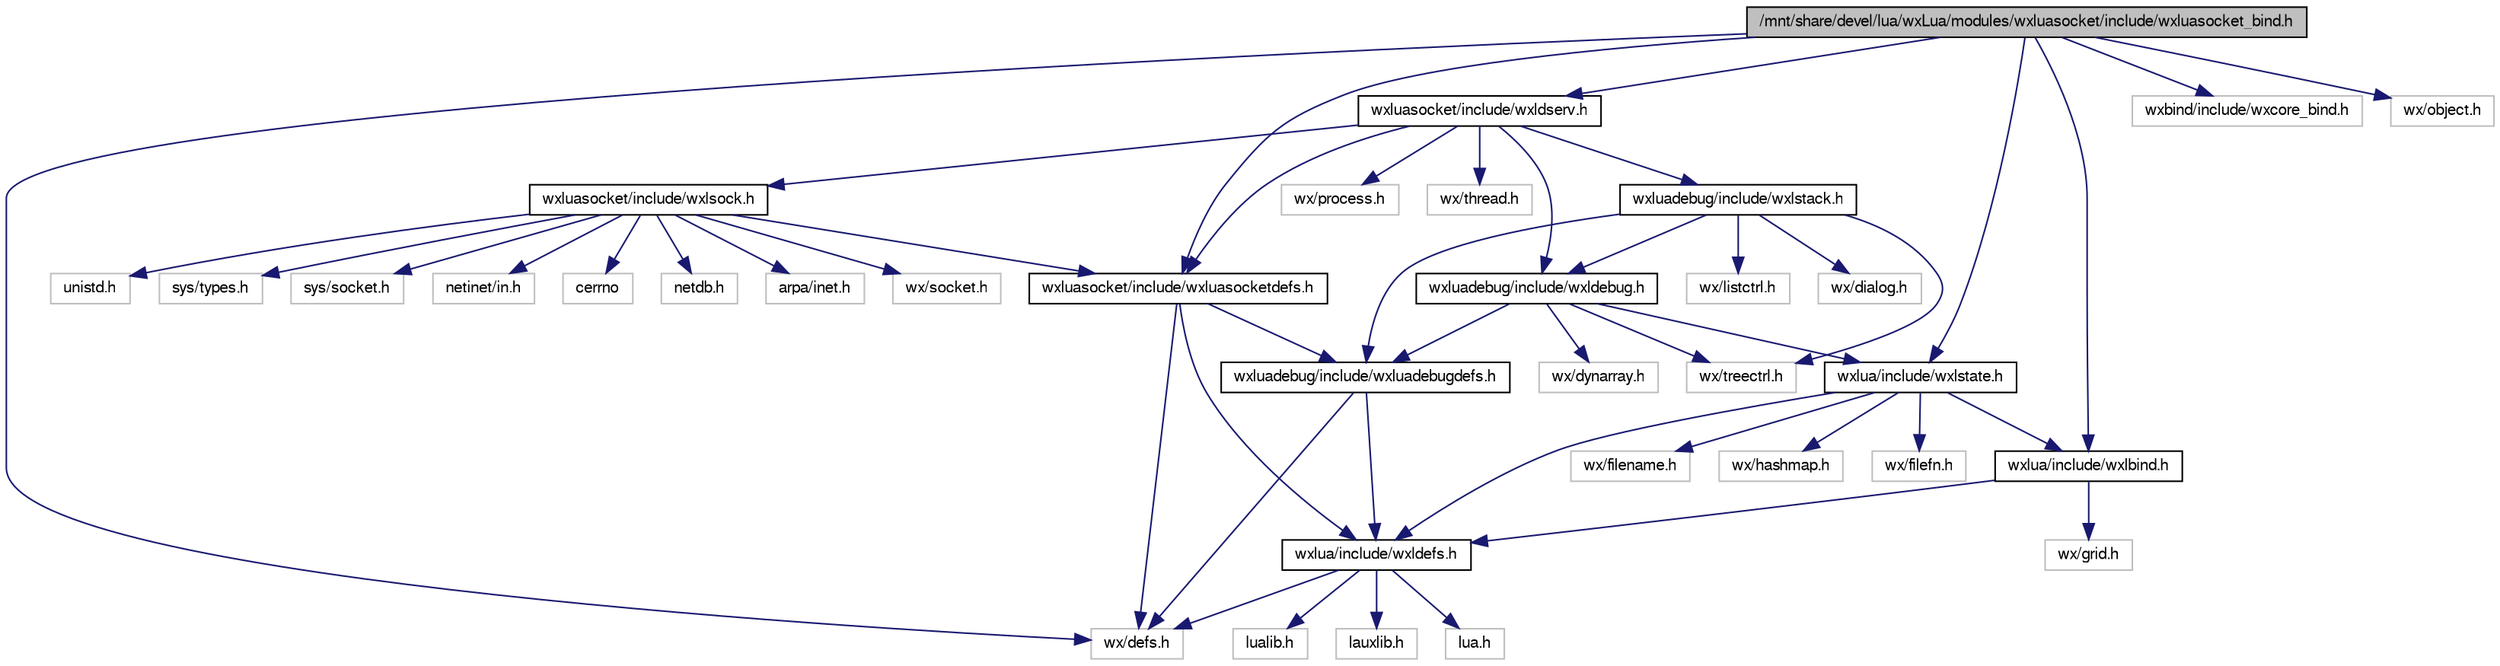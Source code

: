 digraph G
{
  edge [fontname="FreeSans",fontsize="10",labelfontname="FreeSans",labelfontsize="10"];
  node [fontname="FreeSans",fontsize="10",shape=record];
  Node1 [label="/mnt/share/devel/lua/wxLua/modules/wxluasocket/include/wxluasocket_bind.h",height=0.2,width=0.4,color="black", fillcolor="grey75", style="filled" fontcolor="black"];
  Node1 -> Node2 [color="midnightblue",fontsize="10",style="solid",fontname="FreeSans"];
  Node2 [label="wx/defs.h",height=0.2,width=0.4,color="grey75", fillcolor="white", style="filled"];
  Node1 -> Node3 [color="midnightblue",fontsize="10",style="solid",fontname="FreeSans"];
  Node3 [label="wxluasocket/include/wxluasocketdefs.h",height=0.2,width=0.4,color="black", fillcolor="white", style="filled",URL="$wxluasocketdefs_8h.html"];
  Node3 -> Node2 [color="midnightblue",fontsize="10",style="solid",fontname="FreeSans"];
  Node3 -> Node4 [color="midnightblue",fontsize="10",style="solid",fontname="FreeSans"];
  Node4 [label="wxlua/include/wxldefs.h",height=0.2,width=0.4,color="black", fillcolor="white", style="filled",URL="$wxldefs_8h.html"];
  Node4 -> Node5 [color="midnightblue",fontsize="10",style="solid",fontname="FreeSans"];
  Node5 [label="lua.h",height=0.2,width=0.4,color="grey75", fillcolor="white", style="filled"];
  Node4 -> Node6 [color="midnightblue",fontsize="10",style="solid",fontname="FreeSans"];
  Node6 [label="lualib.h",height=0.2,width=0.4,color="grey75", fillcolor="white", style="filled"];
  Node4 -> Node7 [color="midnightblue",fontsize="10",style="solid",fontname="FreeSans"];
  Node7 [label="lauxlib.h",height=0.2,width=0.4,color="grey75", fillcolor="white", style="filled"];
  Node4 -> Node2 [color="midnightblue",fontsize="10",style="solid",fontname="FreeSans"];
  Node3 -> Node8 [color="midnightblue",fontsize="10",style="solid",fontname="FreeSans"];
  Node8 [label="wxluadebug/include/wxluadebugdefs.h",height=0.2,width=0.4,color="black", fillcolor="white", style="filled",URL="$wxluadebugdefs_8h.html"];
  Node8 -> Node2 [color="midnightblue",fontsize="10",style="solid",fontname="FreeSans"];
  Node8 -> Node4 [color="midnightblue",fontsize="10",style="solid",fontname="FreeSans"];
  Node1 -> Node9 [color="midnightblue",fontsize="10",style="solid",fontname="FreeSans"];
  Node9 [label="wxbind/include/wxcore_bind.h",height=0.2,width=0.4,color="grey75", fillcolor="white", style="filled"];
  Node1 -> Node10 [color="midnightblue",fontsize="10",style="solid",fontname="FreeSans"];
  Node10 [label="wxlua/include/wxlstate.h",height=0.2,width=0.4,color="black", fillcolor="white", style="filled",URL="$wxlstate_8h.html"];
  Node10 -> Node4 [color="midnightblue",fontsize="10",style="solid",fontname="FreeSans"];
  Node10 -> Node11 [color="midnightblue",fontsize="10",style="solid",fontname="FreeSans"];
  Node11 [label="wxlua/include/wxlbind.h",height=0.2,width=0.4,color="black", fillcolor="white", style="filled",URL="$wxlbind_8h.html"];
  Node11 -> Node4 [color="midnightblue",fontsize="10",style="solid",fontname="FreeSans"];
  Node11 -> Node12 [color="midnightblue",fontsize="10",style="solid",fontname="FreeSans"];
  Node12 [label="wx/grid.h",height=0.2,width=0.4,color="grey75", fillcolor="white", style="filled"];
  Node10 -> Node13 [color="midnightblue",fontsize="10",style="solid",fontname="FreeSans"];
  Node13 [label="wx/filefn.h",height=0.2,width=0.4,color="grey75", fillcolor="white", style="filled"];
  Node10 -> Node14 [color="midnightblue",fontsize="10",style="solid",fontname="FreeSans"];
  Node14 [label="wx/filename.h",height=0.2,width=0.4,color="grey75", fillcolor="white", style="filled"];
  Node10 -> Node15 [color="midnightblue",fontsize="10",style="solid",fontname="FreeSans"];
  Node15 [label="wx/hashmap.h",height=0.2,width=0.4,color="grey75", fillcolor="white", style="filled"];
  Node1 -> Node11 [color="midnightblue",fontsize="10",style="solid",fontname="FreeSans"];
  Node1 -> Node16 [color="midnightblue",fontsize="10",style="solid",fontname="FreeSans"];
  Node16 [label="wx/object.h",height=0.2,width=0.4,color="grey75", fillcolor="white", style="filled"];
  Node1 -> Node17 [color="midnightblue",fontsize="10",style="solid",fontname="FreeSans"];
  Node17 [label="wxluasocket/include/wxldserv.h",height=0.2,width=0.4,color="black", fillcolor="white", style="filled",URL="$wxldserv_8h.html"];
  Node17 -> Node18 [color="midnightblue",fontsize="10",style="solid",fontname="FreeSans"];
  Node18 [label="wx/process.h",height=0.2,width=0.4,color="grey75", fillcolor="white", style="filled"];
  Node17 -> Node19 [color="midnightblue",fontsize="10",style="solid",fontname="FreeSans"];
  Node19 [label="wx/thread.h",height=0.2,width=0.4,color="grey75", fillcolor="white", style="filled"];
  Node17 -> Node3 [color="midnightblue",fontsize="10",style="solid",fontname="FreeSans"];
  Node17 -> Node20 [color="midnightblue",fontsize="10",style="solid",fontname="FreeSans"];
  Node20 [label="wxluasocket/include/wxlsock.h",height=0.2,width=0.4,color="black", fillcolor="white", style="filled",URL="$wxlsock_8h.html"];
  Node20 -> Node3 [color="midnightblue",fontsize="10",style="solid",fontname="FreeSans"];
  Node20 -> Node21 [color="midnightblue",fontsize="10",style="solid",fontname="FreeSans"];
  Node21 [label="unistd.h",height=0.2,width=0.4,color="grey75", fillcolor="white", style="filled"];
  Node20 -> Node22 [color="midnightblue",fontsize="10",style="solid",fontname="FreeSans"];
  Node22 [label="sys/types.h",height=0.2,width=0.4,color="grey75", fillcolor="white", style="filled"];
  Node20 -> Node23 [color="midnightblue",fontsize="10",style="solid",fontname="FreeSans"];
  Node23 [label="sys/socket.h",height=0.2,width=0.4,color="grey75", fillcolor="white", style="filled"];
  Node20 -> Node24 [color="midnightblue",fontsize="10",style="solid",fontname="FreeSans"];
  Node24 [label="netinet/in.h",height=0.2,width=0.4,color="grey75", fillcolor="white", style="filled"];
  Node20 -> Node25 [color="midnightblue",fontsize="10",style="solid",fontname="FreeSans"];
  Node25 [label="cerrno",height=0.2,width=0.4,color="grey75", fillcolor="white", style="filled"];
  Node20 -> Node26 [color="midnightblue",fontsize="10",style="solid",fontname="FreeSans"];
  Node26 [label="netdb.h",height=0.2,width=0.4,color="grey75", fillcolor="white", style="filled"];
  Node20 -> Node27 [color="midnightblue",fontsize="10",style="solid",fontname="FreeSans"];
  Node27 [label="arpa/inet.h",height=0.2,width=0.4,color="grey75", fillcolor="white", style="filled"];
  Node20 -> Node28 [color="midnightblue",fontsize="10",style="solid",fontname="FreeSans"];
  Node28 [label="wx/socket.h",height=0.2,width=0.4,color="grey75", fillcolor="white", style="filled"];
  Node17 -> Node29 [color="midnightblue",fontsize="10",style="solid",fontname="FreeSans"];
  Node29 [label="wxluadebug/include/wxldebug.h",height=0.2,width=0.4,color="black", fillcolor="white", style="filled",URL="$wxldebug_8h.html"];
  Node29 -> Node30 [color="midnightblue",fontsize="10",style="solid",fontname="FreeSans"];
  Node30 [label="wx/dynarray.h",height=0.2,width=0.4,color="grey75", fillcolor="white", style="filled"];
  Node29 -> Node31 [color="midnightblue",fontsize="10",style="solid",fontname="FreeSans"];
  Node31 [label="wx/treectrl.h",height=0.2,width=0.4,color="grey75", fillcolor="white", style="filled"];
  Node29 -> Node8 [color="midnightblue",fontsize="10",style="solid",fontname="FreeSans"];
  Node29 -> Node10 [color="midnightblue",fontsize="10",style="solid",fontname="FreeSans"];
  Node17 -> Node32 [color="midnightblue",fontsize="10",style="solid",fontname="FreeSans"];
  Node32 [label="wxluadebug/include/wxlstack.h",height=0.2,width=0.4,color="black", fillcolor="white", style="filled",URL="$wxlstack_8h.html"];
  Node32 -> Node33 [color="midnightblue",fontsize="10",style="solid",fontname="FreeSans"];
  Node33 [label="wx/dialog.h",height=0.2,width=0.4,color="grey75", fillcolor="white", style="filled"];
  Node32 -> Node34 [color="midnightblue",fontsize="10",style="solid",fontname="FreeSans"];
  Node34 [label="wx/listctrl.h",height=0.2,width=0.4,color="grey75", fillcolor="white", style="filled"];
  Node32 -> Node31 [color="midnightblue",fontsize="10",style="solid",fontname="FreeSans"];
  Node32 -> Node8 [color="midnightblue",fontsize="10",style="solid",fontname="FreeSans"];
  Node32 -> Node29 [color="midnightblue",fontsize="10",style="solid",fontname="FreeSans"];
}
